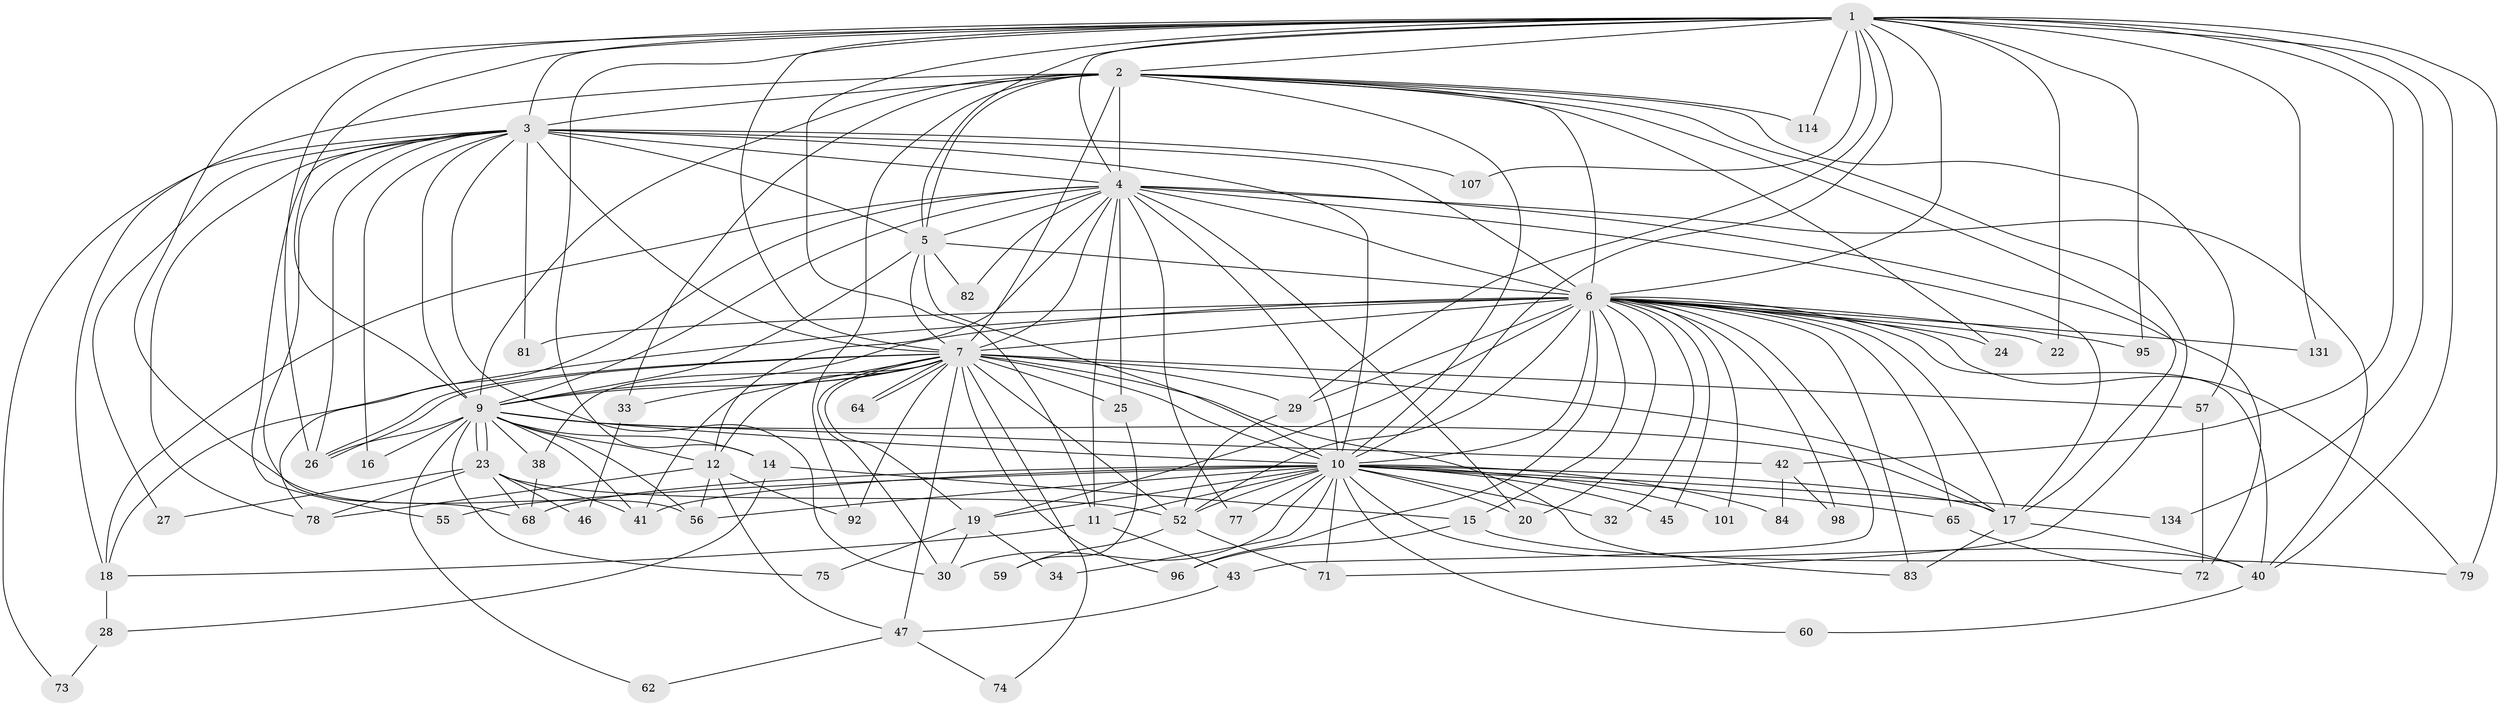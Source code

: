 // original degree distribution, {25: 0.014492753623188406, 19: 0.007246376811594203, 23: 0.021739130434782608, 11: 0.007246376811594203, 32: 0.007246376811594203, 24: 0.007246376811594203, 33: 0.007246376811594203, 5: 0.050724637681159424, 7: 0.014492753623188406, 2: 0.5579710144927537, 4: 0.07971014492753623, 6: 0.021739130434782608, 8: 0.021739130434782608, 3: 0.18115942028985507}
// Generated by graph-tools (version 1.1) at 2025/14/03/09/25 04:14:09]
// undirected, 69 vertices, 193 edges
graph export_dot {
graph [start="1"]
  node [color=gray90,style=filled];
  1;
  2 [super="+90"];
  3;
  4 [super="+58+137"];
  5;
  6 [super="+8+21"];
  7 [super="+31+109+113+102+44"];
  9 [super="+48+39+37+118"];
  10;
  11 [super="+53+13"];
  12;
  14;
  15 [super="+135"];
  16;
  17 [super="+91+122+80"];
  18 [super="+36"];
  19;
  20 [super="+61+50"];
  22;
  23;
  24;
  25;
  26 [super="+110+51+94"];
  27 [super="+116"];
  28;
  29 [super="+133+49"];
  30 [super="+67+117"];
  32;
  33;
  34;
  38;
  40 [super="+87+105+89"];
  41 [super="+127+54"];
  42;
  43 [super="+66"];
  45;
  46;
  47 [super="+99"];
  52 [super="+115+104+106"];
  55;
  56 [super="+120+126"];
  57;
  59;
  60;
  62;
  64;
  65;
  68 [super="+97+69"];
  71 [super="+111"];
  72 [super="+119"];
  73;
  74;
  75;
  77;
  78 [super="+100"];
  79 [super="+88"];
  81;
  82;
  83 [super="+86"];
  84;
  92 [super="+125"];
  95;
  96 [super="+103"];
  98;
  101;
  107;
  114;
  131;
  134;
  1 -- 2;
  1 -- 3;
  1 -- 4;
  1 -- 5;
  1 -- 6 [weight=2];
  1 -- 7;
  1 -- 9 [weight=2];
  1 -- 10;
  1 -- 11;
  1 -- 14;
  1 -- 22;
  1 -- 40 [weight=2];
  1 -- 42;
  1 -- 56;
  1 -- 79;
  1 -- 95;
  1 -- 107;
  1 -- 114;
  1 -- 131;
  1 -- 134;
  1 -- 29;
  1 -- 26;
  2 -- 3;
  2 -- 4 [weight=2];
  2 -- 5;
  2 -- 6 [weight=2];
  2 -- 7 [weight=2];
  2 -- 9 [weight=2];
  2 -- 10;
  2 -- 24;
  2 -- 33;
  2 -- 57;
  2 -- 114;
  2 -- 92;
  2 -- 17;
  2 -- 71;
  2 -- 18;
  3 -- 4;
  3 -- 5;
  3 -- 6 [weight=3];
  3 -- 7 [weight=3];
  3 -- 9;
  3 -- 10;
  3 -- 16;
  3 -- 27 [weight=2];
  3 -- 55;
  3 -- 68;
  3 -- 73;
  3 -- 81;
  3 -- 107;
  3 -- 30;
  3 -- 78;
  3 -- 26;
  4 -- 5;
  4 -- 6 [weight=3];
  4 -- 7;
  4 -- 9 [weight=2];
  4 -- 10;
  4 -- 11;
  4 -- 25;
  4 -- 72;
  4 -- 77;
  4 -- 82;
  4 -- 78;
  4 -- 20;
  4 -- 18;
  4 -- 40;
  4 -- 12;
  4 -- 17 [weight=2];
  5 -- 6 [weight=2];
  5 -- 7;
  5 -- 9 [weight=2];
  5 -- 10;
  5 -- 82;
  6 -- 7 [weight=4];
  6 -- 9 [weight=2];
  6 -- 10 [weight=2];
  6 -- 17;
  6 -- 18;
  6 -- 20 [weight=2];
  6 -- 29 [weight=2];
  6 -- 32;
  6 -- 81;
  6 -- 95;
  6 -- 96;
  6 -- 131;
  6 -- 65;
  6 -- 15 [weight=2];
  6 -- 79;
  6 -- 19 [weight=2];
  6 -- 22;
  6 -- 24;
  6 -- 43;
  6 -- 45;
  6 -- 52;
  6 -- 40;
  6 -- 98;
  6 -- 101;
  6 -- 83;
  7 -- 9;
  7 -- 10 [weight=3];
  7 -- 12;
  7 -- 17;
  7 -- 25;
  7 -- 26;
  7 -- 26;
  7 -- 29;
  7 -- 30;
  7 -- 33;
  7 -- 41;
  7 -- 47 [weight=2];
  7 -- 64;
  7 -- 64;
  7 -- 74;
  7 -- 83;
  7 -- 92;
  7 -- 96;
  7 -- 52 [weight=3];
  7 -- 38;
  7 -- 19;
  7 -- 57;
  9 -- 10;
  9 -- 12;
  9 -- 14;
  9 -- 16;
  9 -- 23;
  9 -- 23;
  9 -- 38;
  9 -- 62;
  9 -- 75;
  9 -- 26;
  9 -- 41;
  9 -- 56;
  9 -- 17 [weight=2];
  9 -- 42;
  10 -- 19;
  10 -- 32;
  10 -- 34;
  10 -- 40;
  10 -- 41;
  10 -- 45;
  10 -- 55;
  10 -- 60;
  10 -- 65;
  10 -- 71;
  10 -- 77;
  10 -- 84;
  10 -- 101;
  10 -- 134;
  10 -- 52;
  10 -- 30;
  10 -- 56;
  10 -- 11;
  10 -- 17;
  10 -- 20;
  10 -- 68 [weight=2];
  11 -- 18;
  11 -- 43;
  12 -- 56;
  12 -- 78;
  12 -- 92;
  12 -- 47;
  14 -- 15;
  14 -- 28;
  15 -- 96;
  15 -- 79;
  17 -- 83;
  17 -- 40;
  18 -- 28;
  19 -- 30;
  19 -- 34;
  19 -- 75;
  23 -- 27;
  23 -- 46;
  23 -- 52;
  23 -- 68;
  23 -- 78;
  23 -- 41;
  25 -- 59;
  28 -- 73;
  29 -- 52;
  33 -- 46;
  38 -- 68;
  40 -- 60;
  42 -- 84;
  42 -- 98;
  43 -- 47;
  47 -- 62;
  47 -- 74;
  52 -- 59;
  52 -- 71;
  57 -- 72;
  65 -- 72;
}
